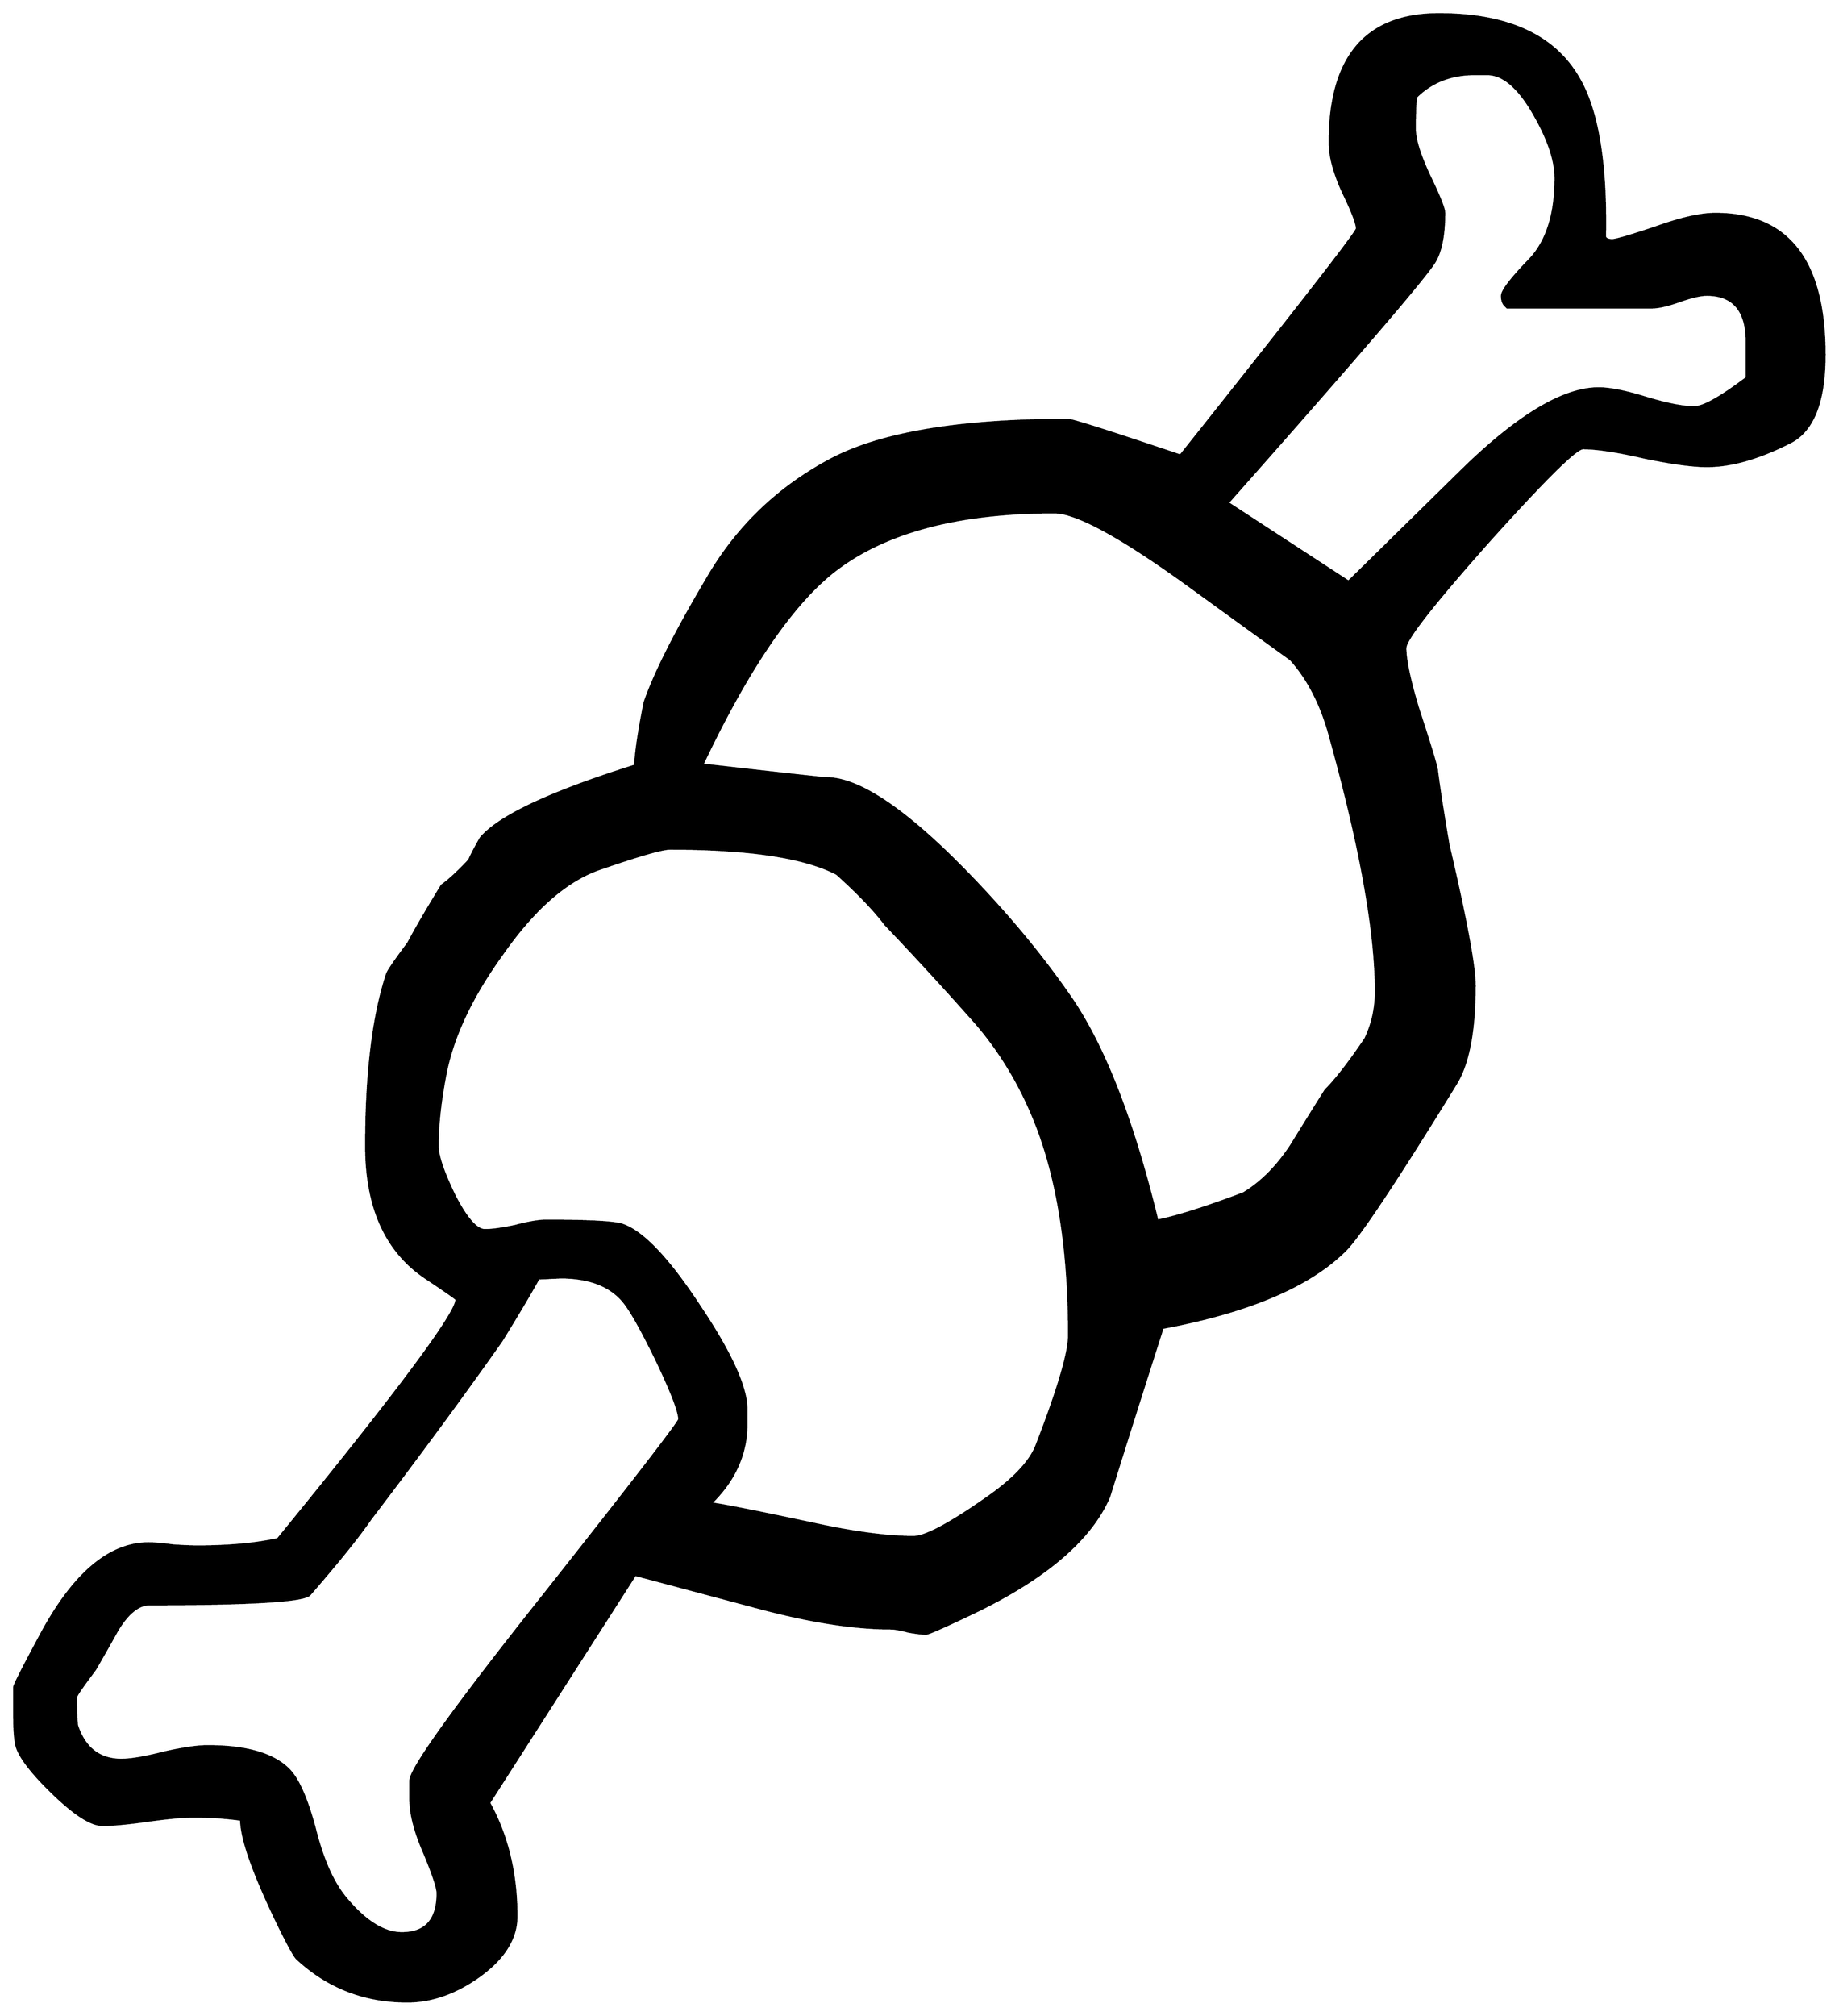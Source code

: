 


\begin{tikzpicture}[y=0.80pt, x=0.80pt, yscale=-1.0, xscale=1.0, inner sep=0pt, outer sep=0pt]
\begin{scope}[shift={(100.0,1722.0)},nonzero rule]
  \path[draw=.,fill=.,line width=1.600pt] (1805.0,-1220.0) ..
    controls (1805.0,-1176.0) and (1794.333,-1148.333) ..
    (1773.0,-1137.0) .. controls (1743.0,-1121.667) and
    (1716.333,-1114.0) .. (1693.0,-1114.0) .. controls
    (1679.667,-1114.0) and (1660.0,-1116.667) .. (1634.0,-1122.0) ..
    controls (1608.0,-1128.0) and (1588.333,-1131.0) ..
    (1575.0,-1131.0) .. controls (1568.333,-1131.0) and
    (1538.333,-1101.333) .. (1485.0,-1042.0) .. controls
    (1432.333,-982.667) and (1406.0,-949.0) .. (1406.0,-941.0) ..
    controls (1406.0,-929.667) and (1410.0,-910.667) ..
    (1418.0,-884.0) .. controls (1429.333,-849.333) and
    (1435.333,-829.667) .. (1436.0,-825.0) .. controls
    (1438.0,-809.0) and (1441.667,-785.333) .. (1447.0,-754.0) ..
    controls (1463.667,-682.667) and (1472.0,-638.0) ..
    (1472.0,-620.0) .. controls (1472.0,-576.667) and
    (1466.0,-545.333) .. (1454.0,-526.0) .. controls
    (1397.333,-434.0) and (1362.333,-381.333) .. (1349.0,-368.0) ..
    controls (1315.0,-334.0) and (1257.0,-309.333) ..
    (1175.0,-294.0) .. controls (1157.667,-240.0) and
    (1140.667,-186.333) .. (1124.0,-133.0) .. controls
    (1106.0,-91.667) and (1061.667,-54.333) .. (991.0,-21.0) ..
    controls (965.667,-9.0) and (952.0,-3.0) .. (950.0,-3.0) ..
    controls (946.0,-3.0) and (940.333,-3.667) .. (933.0,-5.0) ..
    controls (925.667,-7.0) and (920.0,-8.0) .. (916.0,-8.0) ..
    controls (882.0,-8.0) and (841.0,-14.333) .. (793.0,-27.0) ..
    controls (753.0,-37.667) and (713.0,-48.333) .. (673.0,-59.0) --
    (534.0,158.0) .. controls (551.333,189.333) and (560.0,225.333) ..
    (560.0,266.0) .. controls (560.0,287.333) and (547.667,306.667) ..
    (523.0,324.0) .. controls (501.0,339.333) and (478.667,347.0) ..
    (456.0,347.0) .. controls (415.333,347.0) and (380.333,333.333) ..
    (351.0,306.0) .. controls (348.333,303.333) and (341.667,291.0) ..
    (331.0,269.0) .. controls (309.0,223.0) and (298.0,191.333) ..
    (298.0,174.0) .. controls (283.333,172.0) and (268.333,171.0) ..
    (253.0,171.0) .. controls (243.0,171.0) and (228.333,172.333) ..
    (209.0,175.0) .. controls (190.333,177.667) and (176.0,179.0) ..
    (166.0,179.0) .. controls (155.333,179.0) and (139.667,169.0) ..
    (119.0,149.0) .. controls (98.333,129.0) and (86.667,113.667) ..
    (84.0,103.0) .. controls (82.667,97.0) and (82.0,87.0) ..
    (82.0,73.0) -- (82.0,48.0) .. controls (82.0,46.0) and
    (91.0,28.333) .. (109.0,-5.0) .. controls (139.667,-61.0) and
    (173.333,-89.0) .. (210.0,-89.0) .. controls (215.333,-89.0) and
    (223.0,-88.333) .. (233.0,-87.0) .. controls (243.0,-86.333) and
    (250.667,-86.0) .. (256.0,-86.0) .. controls (286.0,-86.0) and
    (311.667,-88.333) .. (333.0,-93.0) .. controls (446.333,-231.667)
    and (503.0,-307.667) .. (503.0,-321.0) .. controls
    (503.0,-321.667) and (493.0,-328.667) .. (473.0,-342.0) ..
    controls (435.667,-367.333) and (417.0,-409.0) .. (417.0,-467.0)
    .. controls (417.0,-536.333) and (423.667,-591.0) ..
    (437.0,-631.0) .. controls (438.333,-634.333) and (445.0,-644.0)
    .. (457.0,-660.0) .. controls (463.667,-672.667) and
    (474.333,-691.0) .. (489.0,-715.0) .. controls (495.667,-719.667)
    and (504.333,-727.667) .. (515.0,-739.0) .. controls
    (517.0,-743.667) and (520.667,-750.667) .. (526.0,-760.0) ..
    controls (543.333,-780.667) and (592.333,-803.667) .. (673.0,-829.0)
    .. controls (673.667,-842.333) and (676.667,-862.333) ..
    (682.0,-889.0) .. controls (691.333,-916.333) and (711.0,-955.333)
    .. (741.0,-1006.0) .. controls (769.0,-1054.667) and
    (807.667,-1092.333) .. (857.0,-1119.0) .. controls
    (904.333,-1145.0) and (980.333,-1158.0) .. (1085.0,-1158.0) ..
    controls (1089.0,-1158.0) and (1124.667,-1146.667) ..
    (1192.0,-1124.0) .. controls (1304.0,-1264.667) and
    (1360.0,-1336.667) .. (1360.0,-1340.0) .. controls
    (1360.0,-1344.667) and (1355.667,-1356.0) .. (1347.0,-1374.0) ..
    controls (1338.333,-1392.667) and (1334.0,-1408.667) ..
    (1334.0,-1422.0) .. controls (1334.0,-1503.333) and
    (1368.667,-1544.0) .. (1438.0,-1544.0) .. controls
    (1503.333,-1544.0) and (1547.667,-1523.667) .. (1571.0,-1483.0) ..
    controls (1589.0,-1452.333) and (1597.333,-1402.0) ..
    (1596.0,-1332.0) .. controls (1596.667,-1330.0) and
    (1599.0,-1329.0) .. (1603.0,-1329.0) .. controls
    (1606.333,-1329.0) and (1620.0,-1333.0) .. (1644.0,-1341.0) ..
    controls (1668.0,-1349.667) and (1687.0,-1354.0) ..
    (1701.0,-1354.0) .. controls (1770.333,-1354.0) and
    (1805.0,-1309.333) .. (1805.0,-1220.0) --
    cycle(1731.0,-1198.0) .. controls (1731.0,-1198.0) and
    (1731.0,-1209.333) .. (1731.0,-1232.0) .. controls
    (1731.0,-1262.0) and (1718.333,-1277.0) .. (1693.0,-1277.0) ..
    controls (1687.0,-1277.0) and (1678.333,-1275.0) ..
    (1667.0,-1271.0) .. controls (1655.667,-1267.0) and
    (1647.0,-1265.0) .. (1641.0,-1265.0) -- (1503.0,-1265.0) ..
    controls (1502.333,-1265.667) and (1502.0,-1266.0) ..
    (1502.0,-1266.0) .. controls (1499.333,-1268.0) and
    (1498.0,-1271.333) .. (1498.0,-1276.0) .. controls
    (1498.0,-1280.667) and (1506.333,-1291.667) .. (1523.0,-1309.0) ..
    controls (1540.333,-1326.333) and (1549.0,-1352.667) ..
    (1549.0,-1388.0) .. controls (1549.0,-1404.667) and
    (1542.333,-1424.667) .. (1529.0,-1448.0) .. controls
    (1514.333,-1474.0) and (1499.333,-1487.0) .. (1484.0,-1487.0) --
    (1472.0,-1487.0) .. controls (1449.333,-1487.0) and
    (1430.667,-1479.667) .. (1416.0,-1465.0) .. controls
    (1415.333,-1456.333) and (1415.0,-1446.333) .. (1415.0,-1435.0) ..
    controls (1415.0,-1425.0) and (1419.667,-1410.0) ..
    (1429.0,-1390.0) .. controls (1438.333,-1370.667) and
    (1443.0,-1359.0) .. (1443.0,-1355.0) .. controls
    (1443.0,-1333.0) and (1439.667,-1317.0) .. (1433.0,-1307.0) ..
    controls (1421.0,-1289.0) and (1355.667,-1213.0) ..
    (1237.0,-1079.0) -- (1352.0,-1004.0) .. controls
    (1389.333,-1040.667) and (1426.667,-1077.333) .. (1464.0,-1114.0) ..
    controls (1515.333,-1163.333) and (1557.333,-1188.0) ..
    (1590.0,-1188.0) .. controls (1600.667,-1188.0) and
    (1615.667,-1185.0) .. (1635.0,-1179.0) .. controls
    (1655.0,-1173.0) and (1670.333,-1170.0) .. (1681.0,-1170.0) ..
    controls (1689.667,-1170.0) and (1706.333,-1179.333) ..
    (1731.0,-1198.0) -- cycle(1378.0,-614.0) .. controls
    (1378.0,-671.333) and (1363.333,-752.667) .. (1334.0,-858.0) ..
    controls (1326.0,-887.333) and (1313.667,-911.333) ..
    (1297.0,-930.0) .. controls (1275.667,-945.333) and
    (1244.333,-968.0) .. (1203.0,-998.0) .. controls
    (1137.0,-1046.0) and (1093.333,-1070.0) .. (1072.0,-1070.0) ..
    controls (979.333,-1070.0) and (909.0,-1051.0) ..
    (861.0,-1013.0) .. controls (821.0,-981.0) and
    (779.667,-920.0) .. (737.0,-830.0) .. controls (813.0,-821.333)
    and (852.333,-817.0) .. (855.0,-817.0) .. controls
    (885.0,-817.0) and (928.0,-788.667) .. (984.0,-732.0) ..
    controls (1025.333,-690.0) and (1060.333,-648.0) ..
    (1089.0,-606.0) .. controls (1120.333,-559.333) and
    (1147.333,-489.333) .. (1170.0,-396.0) .. controls
    (1189.333,-400.0) and (1216.667,-408.667) .. (1252.0,-422.0) ..
    controls (1268.667,-432.0) and (1283.667,-447.0) ..
    (1297.0,-467.0) .. controls (1307.667,-484.333) and
    (1318.667,-502.0) .. (1330.0,-520.0) .. controls
    (1340.0,-530.0) and (1352.667,-546.333) .. (1368.0,-569.0) ..
    controls (1374.667,-583.0) and (1378.0,-598.0) ..
    (1378.0,-614.0) -- cycle(1086.0,-287.0) .. controls
    (1086.0,-367.0) and (1075.667,-433.667) .. (1055.0,-487.0) ..
    controls (1039.667,-526.333) and (1018.667,-560.667) ..
    (992.0,-590.0) .. controls (965.333,-620.0) and (938.333,-649.333)
    .. (911.0,-678.0) .. controls (901.0,-691.333) and
    (885.667,-707.333) .. (865.0,-726.0) .. controls (834.333,-742.0)
    and (781.333,-750.0) .. (706.0,-750.0) .. controls
    (698.667,-750.0) and (676.667,-743.667) .. (640.0,-731.0) ..
    controls (608.0,-720.333) and (576.667,-693.0) .. (546.0,-649.0)
    .. controls (516.667,-608.333) and (498.667,-569.667) ..
    (492.0,-533.0) .. controls (487.333,-508.333) and (485.0,-486.333)
    .. (485.0,-467.0) .. controls (485.0,-457.667) and
    (490.333,-442.0) .. (501.0,-420.0) .. controls (512.333,-398.0)
    and (522.0,-387.0) .. (530.0,-387.0) .. controls
    (536.667,-387.0) and (546.333,-388.333) .. (559.0,-391.0) ..
    controls (571.667,-394.333) and (581.333,-396.0) .. (588.0,-396.0)
    .. controls (629.333,-396.0) and (653.667,-394.667) ..
    (661.0,-392.0) .. controls (680.333,-385.333) and (704.667,-359.667)
    .. (734.0,-315.0) .. controls (764.0,-270.333) and
    (779.0,-237.333) .. (779.0,-216.0) -- (779.0,-203.0) ..
    controls (779.0,-174.333) and (767.667,-149.0) .. (745.0,-127.0)
    .. controls (755.667,-125.667) and (787.667,-119.333) ..
    (841.0,-108.0) .. controls (880.333,-99.333) and (912.667,-95.0)
    .. (938.0,-95.0) .. controls (949.333,-95.0) and
    (973.0,-107.667) .. (1009.0,-133.0) .. controls
    (1033.667,-150.333) and (1049.0,-166.667) .. (1055.0,-182.0) ..
    controls (1075.667,-235.333) and (1086.0,-270.333) ..
    (1086.0,-287.0) -- cycle(715.0,-207.0) .. controls
    (715.0,-214.333) and (707.667,-233.333) .. (693.0,-264.0) ..
    controls (679.0,-292.667) and (668.667,-311.0) .. (662.0,-319.0)
    .. controls (649.333,-334.333) and (629.333,-342.0) ..
    (602.0,-342.0) .. controls (602.667,-342.0) and (595.667,-341.667)
    .. (581.0,-341.0) .. controls (573.667,-327.667) and
    (562.0,-308.0) .. (546.0,-282.0) .. controls (511.333,-232.667)
    and (469.667,-176.0) .. (421.0,-112.0) .. controls
    (409.0,-94.667) and (389.667,-70.667) .. (363.0,-40.0) .. controls
    (356.333,-34.0) and (305.667,-31.0) .. (211.0,-31.0) .. controls
    (200.333,-31.0) and (190.0,-22.667) .. (180.0,-6.0) .. controls
    (173.333,6.0) and (166.333,18.333) .. (159.0,31.0) .. controls
    (147.0,47.0) and (141.0,55.667) .. (141.0,57.0) --
    (141.0,62.0) .. controls (141.0,75.333) and (141.333,83.0) ..
    (142.0,85.0) .. controls (149.333,106.333) and (163.333,117.0) ..
    (184.0,117.0) .. controls (193.333,117.0) and (207.0,114.667) ..
    (225.0,110.0) .. controls (243.0,106.0) and (256.667,104.0) ..
    (266.0,104.0) .. controls (303.333,104.0) and (329.333,111.667) ..
    (344.0,127.0) .. controls (352.667,136.333) and (360.667,154.667) ..
    (368.0,182.0) .. controls (375.333,211.333) and (385.0,233.333) ..
    (397.0,248.0) .. controls (415.667,270.667) and (433.667,282.0) ..
    (451.0,282.0) .. controls (473.667,282.0) and (485.0,269.333) ..
    (485.0,244.0) .. controls (485.0,238.667) and (480.667,225.667) ..
    (472.0,205.0) .. controls (463.333,185.0) and (459.0,168.0) ..
    (459.0,154.0) -- (459.0,137.0) .. controls (459.0,125.667) and
    (501.667,66.333) .. (587.0,-41.0) .. controls (672.333,-149.0) and
    (715.0,-204.333) .. (715.0,-207.0) -- cycle;
\end{scope}

\end{tikzpicture}

